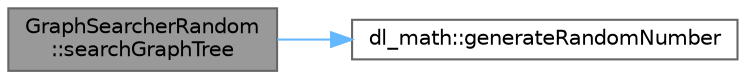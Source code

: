 digraph "GraphSearcherRandom::searchGraphTree"
{
 // LATEX_PDF_SIZE
  bgcolor="transparent";
  edge [fontname=Helvetica,fontsize=10,labelfontname=Helvetica,labelfontsize=10];
  node [fontname=Helvetica,fontsize=10,shape=box,height=0.2,width=0.4];
  rankdir="LR";
  Node1 [id="Node000001",label="GraphSearcherRandom\l::searchGraphTree",height=0.2,width=0.4,color="gray40", fillcolor="grey60", style="filled", fontcolor="black",tooltip="グラフを受け取り，その中から最適な次の動作を出力する．"];
  Node1 -> Node2 [id="edge1_Node000001_Node000002",color="steelblue1",style="solid",tooltip=" "];
  Node2 [id="Node000002",label="dl_math::generateRandomNumber",height=0.2,width=0.4,color="grey40", fillcolor="white", style="filled",URL="$namespacedl__math.html#a53fdfc3c2aa4eba64fa79506aa645bb7",tooltip="指定した範囲内の乱数を生成する．"];
}
